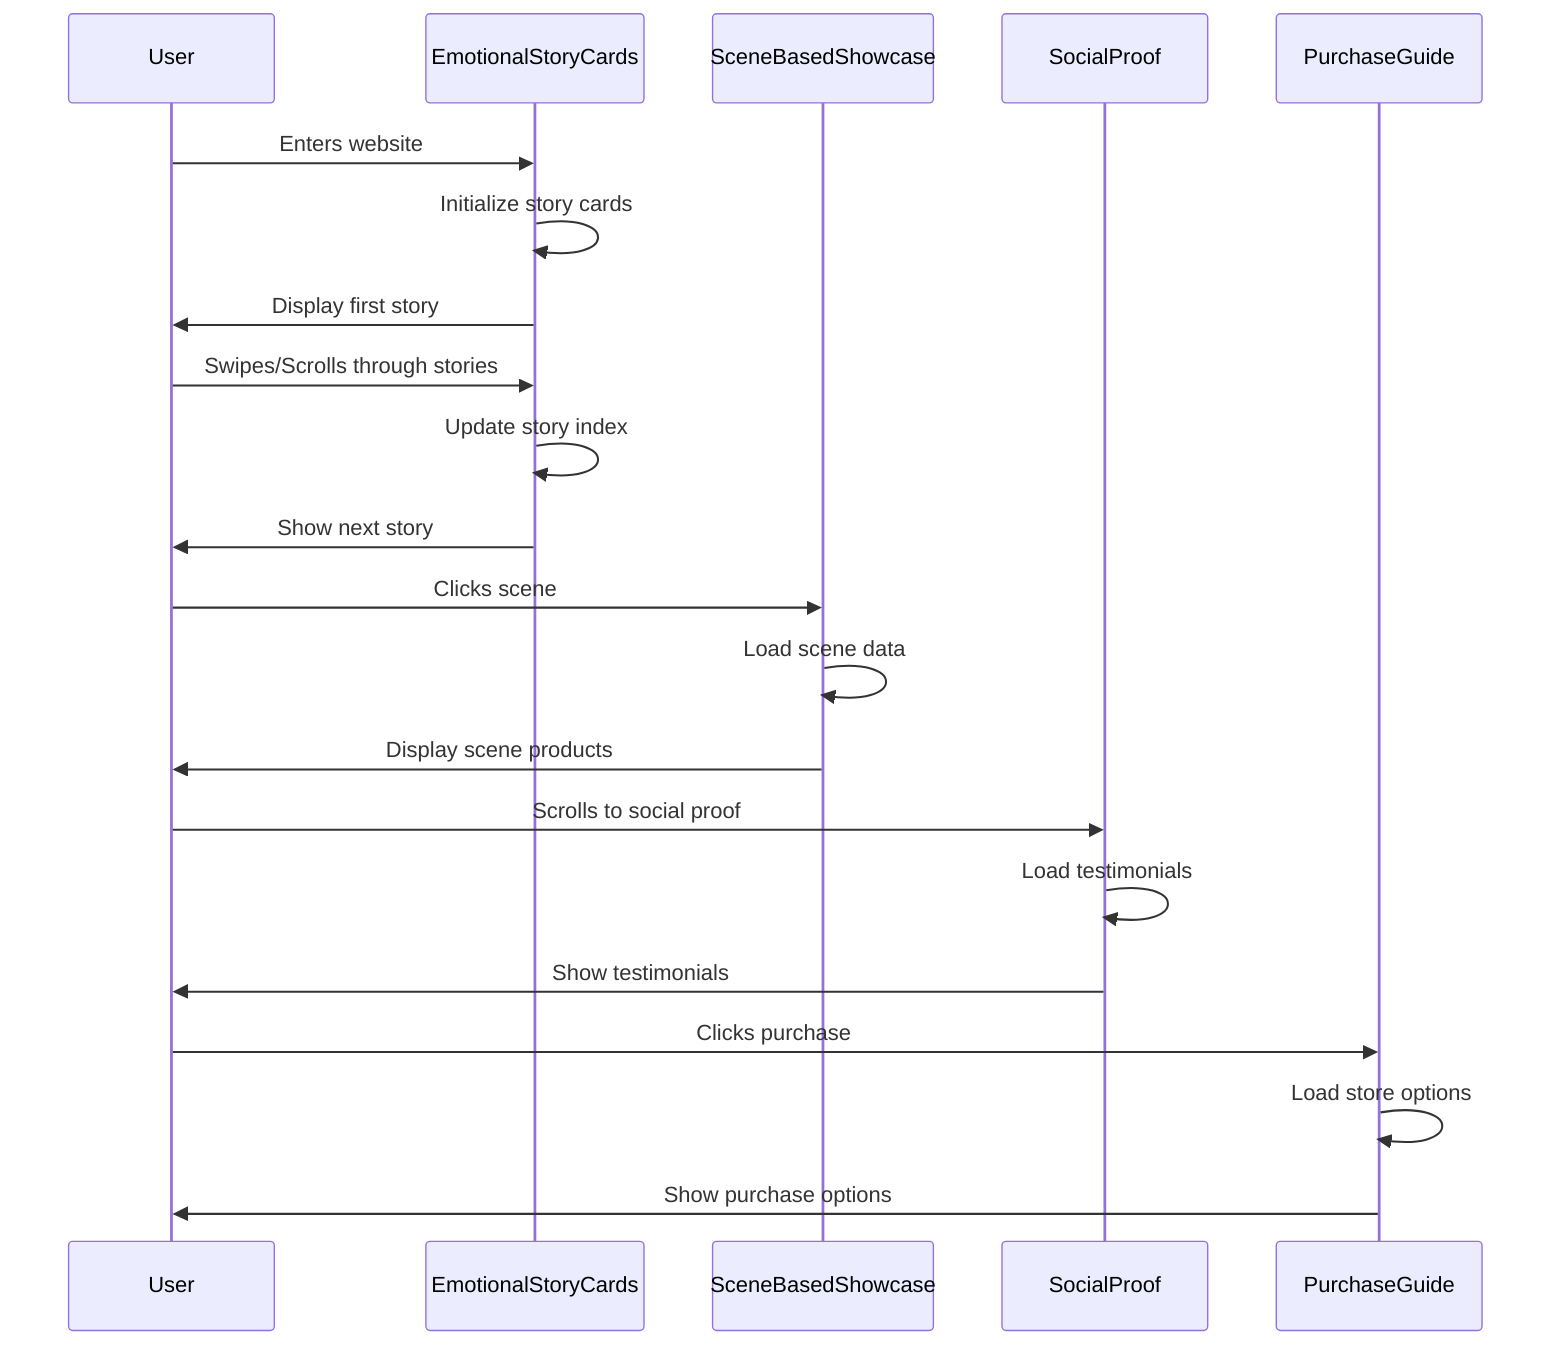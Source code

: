 sequenceDiagram
    participant U as User
    participant ESC as EmotionalStoryCards
    participant SS as SceneBasedShowcase
    participant SP as SocialProof
    participant PG as PurchaseGuide
    
    U->>ESC: Enters website
    ESC->>ESC: Initialize story cards
    ESC->>U: Display first story
    
    U->>ESC: Swipes/Scrolls through stories
    ESC->>ESC: Update story index
    ESC->>U: Show next story
    
    U->>SS: Clicks scene
    SS->>SS: Load scene data
    SS->>U: Display scene products
    
    U->>SP: Scrolls to social proof
    SP->>SP: Load testimonials
    SP->>U: Show testimonials
    
    U->>PG: Clicks purchase
    PG->>PG: Load store options
    PG->>U: Show purchase options